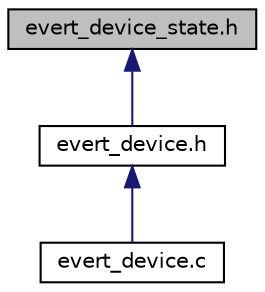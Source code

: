 digraph "evert_device_state.h"
{
 // LATEX_PDF_SIZE
  edge [fontname="Helvetica",fontsize="10",labelfontname="Helvetica",labelfontsize="10"];
  node [fontname="Helvetica",fontsize="10",shape=record];
  Node1 [label="evert_device_state.h",height=0.2,width=0.4,color="black", fillcolor="grey75", style="filled", fontcolor="black",tooltip=" "];
  Node1 -> Node2 [dir="back",color="midnightblue",fontsize="10",style="solid"];
  Node2 [label="evert_device.h",height=0.2,width=0.4,color="black", fillcolor="white", style="filled",URL="$evert__device_8h.html",tooltip=" "];
  Node2 -> Node3 [dir="back",color="midnightblue",fontsize="10",style="solid"];
  Node3 [label="evert_device.c",height=0.2,width=0.4,color="black", fillcolor="white", style="filled",URL="$evert__device_8c.html",tooltip=" "];
}
